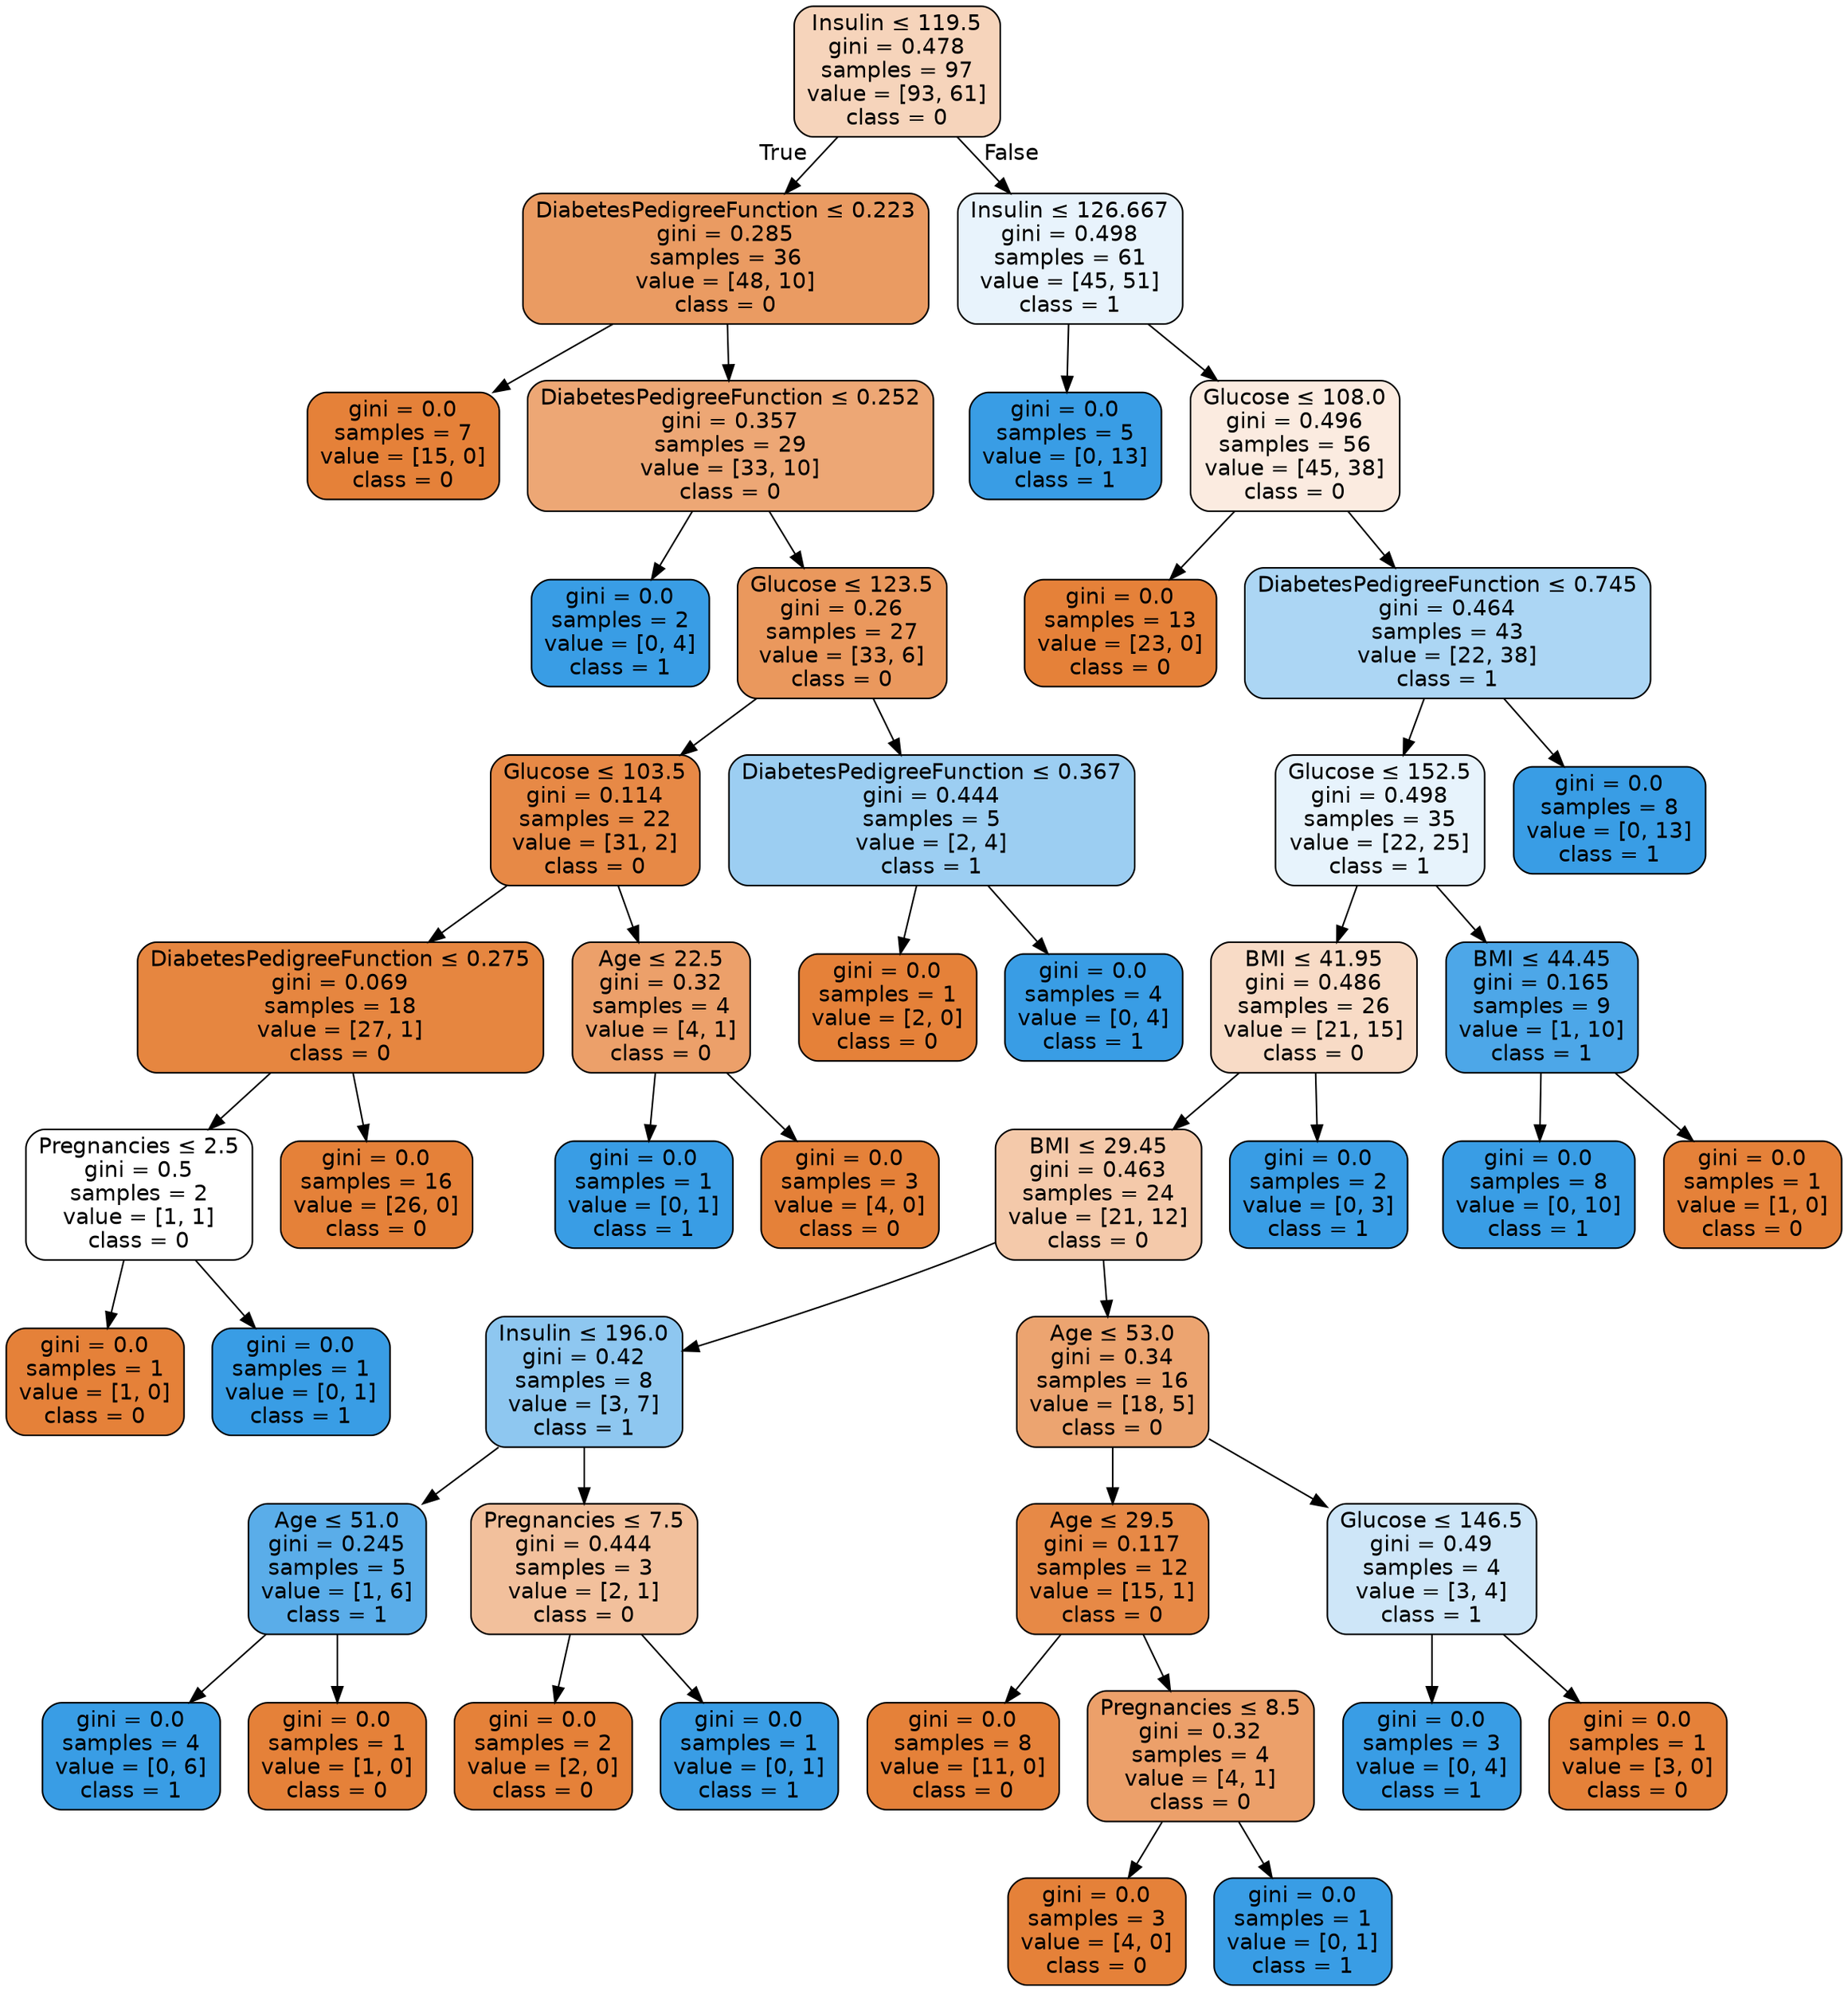 digraph Tree {
node [shape=box, style="filled, rounded", color="black", fontname="helvetica"] ;
edge [fontname="helvetica"] ;
0 [label=<Insulin &le; 119.5<br/>gini = 0.478<br/>samples = 97<br/>value = [93, 61]<br/>class = 0>, fillcolor="#f6d4bb"] ;
1 [label=<DiabetesPedigreeFunction &le; 0.223<br/>gini = 0.285<br/>samples = 36<br/>value = [48, 10]<br/>class = 0>, fillcolor="#ea9b62"] ;
0 -> 1 [labeldistance=2.5, labelangle=45, headlabel="True"] ;
2 [label=<gini = 0.0<br/>samples = 7<br/>value = [15, 0]<br/>class = 0>, fillcolor="#e58139"] ;
1 -> 2 ;
3 [label=<DiabetesPedigreeFunction &le; 0.252<br/>gini = 0.357<br/>samples = 29<br/>value = [33, 10]<br/>class = 0>, fillcolor="#eda775"] ;
1 -> 3 ;
4 [label=<gini = 0.0<br/>samples = 2<br/>value = [0, 4]<br/>class = 1>, fillcolor="#399de5"] ;
3 -> 4 ;
5 [label=<Glucose &le; 123.5<br/>gini = 0.26<br/>samples = 27<br/>value = [33, 6]<br/>class = 0>, fillcolor="#ea985d"] ;
3 -> 5 ;
6 [label=<Glucose &le; 103.5<br/>gini = 0.114<br/>samples = 22<br/>value = [31, 2]<br/>class = 0>, fillcolor="#e78946"] ;
5 -> 6 ;
7 [label=<DiabetesPedigreeFunction &le; 0.275<br/>gini = 0.069<br/>samples = 18<br/>value = [27, 1]<br/>class = 0>, fillcolor="#e68640"] ;
6 -> 7 ;
8 [label=<Pregnancies &le; 2.5<br/>gini = 0.5<br/>samples = 2<br/>value = [1, 1]<br/>class = 0>, fillcolor="#ffffff"] ;
7 -> 8 ;
9 [label=<gini = 0.0<br/>samples = 1<br/>value = [1, 0]<br/>class = 0>, fillcolor="#e58139"] ;
8 -> 9 ;
10 [label=<gini = 0.0<br/>samples = 1<br/>value = [0, 1]<br/>class = 1>, fillcolor="#399de5"] ;
8 -> 10 ;
11 [label=<gini = 0.0<br/>samples = 16<br/>value = [26, 0]<br/>class = 0>, fillcolor="#e58139"] ;
7 -> 11 ;
12 [label=<Age &le; 22.5<br/>gini = 0.32<br/>samples = 4<br/>value = [4, 1]<br/>class = 0>, fillcolor="#eca06a"] ;
6 -> 12 ;
13 [label=<gini = 0.0<br/>samples = 1<br/>value = [0, 1]<br/>class = 1>, fillcolor="#399de5"] ;
12 -> 13 ;
14 [label=<gini = 0.0<br/>samples = 3<br/>value = [4, 0]<br/>class = 0>, fillcolor="#e58139"] ;
12 -> 14 ;
15 [label=<DiabetesPedigreeFunction &le; 0.367<br/>gini = 0.444<br/>samples = 5<br/>value = [2, 4]<br/>class = 1>, fillcolor="#9ccef2"] ;
5 -> 15 ;
16 [label=<gini = 0.0<br/>samples = 1<br/>value = [2, 0]<br/>class = 0>, fillcolor="#e58139"] ;
15 -> 16 ;
17 [label=<gini = 0.0<br/>samples = 4<br/>value = [0, 4]<br/>class = 1>, fillcolor="#399de5"] ;
15 -> 17 ;
18 [label=<Insulin &le; 126.667<br/>gini = 0.498<br/>samples = 61<br/>value = [45, 51]<br/>class = 1>, fillcolor="#e8f3fc"] ;
0 -> 18 [labeldistance=2.5, labelangle=-45, headlabel="False"] ;
19 [label=<gini = 0.0<br/>samples = 5<br/>value = [0, 13]<br/>class = 1>, fillcolor="#399de5"] ;
18 -> 19 ;
20 [label=<Glucose &le; 108.0<br/>gini = 0.496<br/>samples = 56<br/>value = [45, 38]<br/>class = 0>, fillcolor="#fbebe0"] ;
18 -> 20 ;
21 [label=<gini = 0.0<br/>samples = 13<br/>value = [23, 0]<br/>class = 0>, fillcolor="#e58139"] ;
20 -> 21 ;
22 [label=<DiabetesPedigreeFunction &le; 0.745<br/>gini = 0.464<br/>samples = 43<br/>value = [22, 38]<br/>class = 1>, fillcolor="#acd6f4"] ;
20 -> 22 ;
23 [label=<Glucose &le; 152.5<br/>gini = 0.498<br/>samples = 35<br/>value = [22, 25]<br/>class = 1>, fillcolor="#e7f3fc"] ;
22 -> 23 ;
24 [label=<BMI &le; 41.95<br/>gini = 0.486<br/>samples = 26<br/>value = [21, 15]<br/>class = 0>, fillcolor="#f8dbc6"] ;
23 -> 24 ;
25 [label=<BMI &le; 29.45<br/>gini = 0.463<br/>samples = 24<br/>value = [21, 12]<br/>class = 0>, fillcolor="#f4c9aa"] ;
24 -> 25 ;
26 [label=<Insulin &le; 196.0<br/>gini = 0.42<br/>samples = 8<br/>value = [3, 7]<br/>class = 1>, fillcolor="#8ec7f0"] ;
25 -> 26 ;
27 [label=<Age &le; 51.0<br/>gini = 0.245<br/>samples = 5<br/>value = [1, 6]<br/>class = 1>, fillcolor="#5aade9"] ;
26 -> 27 ;
28 [label=<gini = 0.0<br/>samples = 4<br/>value = [0, 6]<br/>class = 1>, fillcolor="#399de5"] ;
27 -> 28 ;
29 [label=<gini = 0.0<br/>samples = 1<br/>value = [1, 0]<br/>class = 0>, fillcolor="#e58139"] ;
27 -> 29 ;
30 [label=<Pregnancies &le; 7.5<br/>gini = 0.444<br/>samples = 3<br/>value = [2, 1]<br/>class = 0>, fillcolor="#f2c09c"] ;
26 -> 30 ;
31 [label=<gini = 0.0<br/>samples = 2<br/>value = [2, 0]<br/>class = 0>, fillcolor="#e58139"] ;
30 -> 31 ;
32 [label=<gini = 0.0<br/>samples = 1<br/>value = [0, 1]<br/>class = 1>, fillcolor="#399de5"] ;
30 -> 32 ;
33 [label=<Age &le; 53.0<br/>gini = 0.34<br/>samples = 16<br/>value = [18, 5]<br/>class = 0>, fillcolor="#eca470"] ;
25 -> 33 ;
34 [label=<Age &le; 29.5<br/>gini = 0.117<br/>samples = 12<br/>value = [15, 1]<br/>class = 0>, fillcolor="#e78946"] ;
33 -> 34 ;
35 [label=<gini = 0.0<br/>samples = 8<br/>value = [11, 0]<br/>class = 0>, fillcolor="#e58139"] ;
34 -> 35 ;
36 [label=<Pregnancies &le; 8.5<br/>gini = 0.32<br/>samples = 4<br/>value = [4, 1]<br/>class = 0>, fillcolor="#eca06a"] ;
34 -> 36 ;
37 [label=<gini = 0.0<br/>samples = 3<br/>value = [4, 0]<br/>class = 0>, fillcolor="#e58139"] ;
36 -> 37 ;
38 [label=<gini = 0.0<br/>samples = 1<br/>value = [0, 1]<br/>class = 1>, fillcolor="#399de5"] ;
36 -> 38 ;
39 [label=<Glucose &le; 146.5<br/>gini = 0.49<br/>samples = 4<br/>value = [3, 4]<br/>class = 1>, fillcolor="#cee6f8"] ;
33 -> 39 ;
40 [label=<gini = 0.0<br/>samples = 3<br/>value = [0, 4]<br/>class = 1>, fillcolor="#399de5"] ;
39 -> 40 ;
41 [label=<gini = 0.0<br/>samples = 1<br/>value = [3, 0]<br/>class = 0>, fillcolor="#e58139"] ;
39 -> 41 ;
42 [label=<gini = 0.0<br/>samples = 2<br/>value = [0, 3]<br/>class = 1>, fillcolor="#399de5"] ;
24 -> 42 ;
43 [label=<BMI &le; 44.45<br/>gini = 0.165<br/>samples = 9<br/>value = [1, 10]<br/>class = 1>, fillcolor="#4da7e8"] ;
23 -> 43 ;
44 [label=<gini = 0.0<br/>samples = 8<br/>value = [0, 10]<br/>class = 1>, fillcolor="#399de5"] ;
43 -> 44 ;
45 [label=<gini = 0.0<br/>samples = 1<br/>value = [1, 0]<br/>class = 0>, fillcolor="#e58139"] ;
43 -> 45 ;
46 [label=<gini = 0.0<br/>samples = 8<br/>value = [0, 13]<br/>class = 1>, fillcolor="#399de5"] ;
22 -> 46 ;
}
